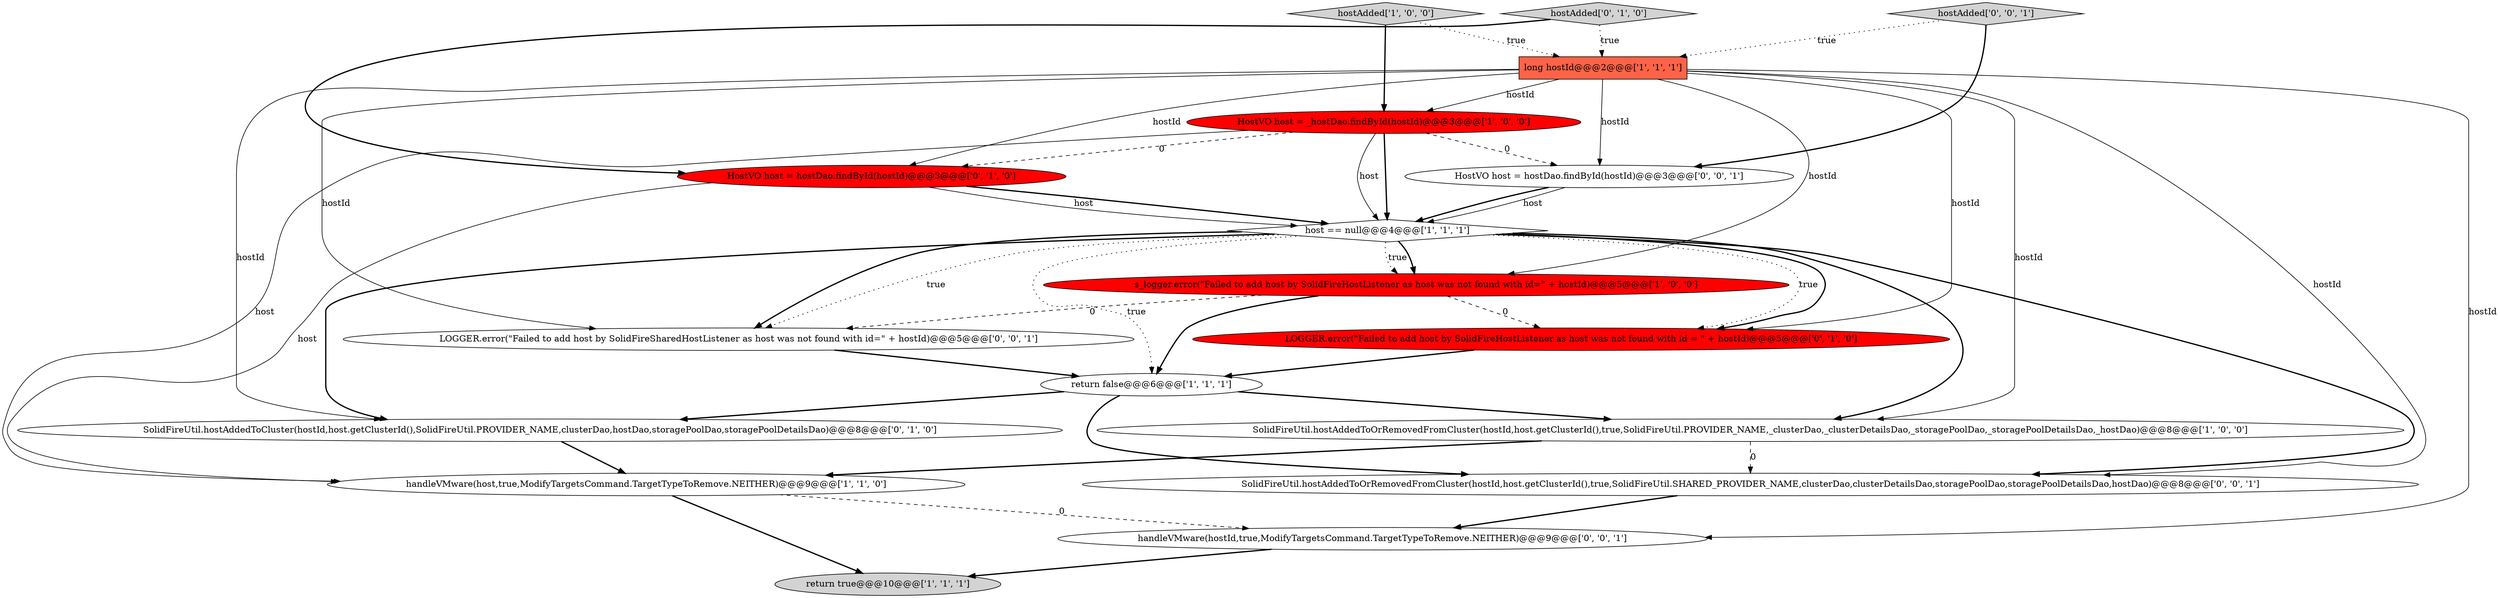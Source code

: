 digraph {
9 [style = filled, label = "SolidFireUtil.hostAddedToCluster(hostId,host.getClusterId(),SolidFireUtil.PROVIDER_NAME,clusterDao,hostDao,storagePoolDao,storagePoolDetailsDao)@@@8@@@['0', '1', '0']", fillcolor = white, shape = ellipse image = "AAA0AAABBB2BBB"];
4 [style = filled, label = "return true@@@10@@@['1', '1', '1']", fillcolor = lightgray, shape = ellipse image = "AAA0AAABBB1BBB"];
15 [style = filled, label = "SolidFireUtil.hostAddedToOrRemovedFromCluster(hostId,host.getClusterId(),true,SolidFireUtil.SHARED_PROVIDER_NAME,clusterDao,clusterDetailsDao,storagePoolDao,storagePoolDetailsDao,hostDao)@@@8@@@['0', '0', '1']", fillcolor = white, shape = ellipse image = "AAA0AAABBB3BBB"];
13 [style = filled, label = "handleVMware(hostId,true,ModifyTargetsCommand.TargetTypeToRemove.NEITHER)@@@9@@@['0', '0', '1']", fillcolor = white, shape = ellipse image = "AAA0AAABBB3BBB"];
2 [style = filled, label = "host == null@@@4@@@['1', '1', '1']", fillcolor = white, shape = diamond image = "AAA0AAABBB1BBB"];
7 [style = filled, label = "hostAdded['1', '0', '0']", fillcolor = lightgray, shape = diamond image = "AAA0AAABBB1BBB"];
5 [style = filled, label = "HostVO host = _hostDao.findById(hostId)@@@3@@@['1', '0', '0']", fillcolor = red, shape = ellipse image = "AAA1AAABBB1BBB"];
1 [style = filled, label = "long hostId@@@2@@@['1', '1', '1']", fillcolor = tomato, shape = box image = "AAA0AAABBB1BBB"];
6 [style = filled, label = "return false@@@6@@@['1', '1', '1']", fillcolor = white, shape = ellipse image = "AAA0AAABBB1BBB"];
8 [style = filled, label = "s_logger.error(\"Failed to add host by SolidFireHostListener as host was not found with id=\" + hostId)@@@5@@@['1', '0', '0']", fillcolor = red, shape = ellipse image = "AAA1AAABBB1BBB"];
3 [style = filled, label = "SolidFireUtil.hostAddedToOrRemovedFromCluster(hostId,host.getClusterId(),true,SolidFireUtil.PROVIDER_NAME,_clusterDao,_clusterDetailsDao,_storagePoolDao,_storagePoolDetailsDao,_hostDao)@@@8@@@['1', '0', '0']", fillcolor = white, shape = ellipse image = "AAA0AAABBB1BBB"];
0 [style = filled, label = "handleVMware(host,true,ModifyTargetsCommand.TargetTypeToRemove.NEITHER)@@@9@@@['1', '1', '0']", fillcolor = white, shape = ellipse image = "AAA0AAABBB1BBB"];
10 [style = filled, label = "LOGGER.error(\"Failed to add host by SolidFireHostListener as host was not found with id = \" + hostId)@@@5@@@['0', '1', '0']", fillcolor = red, shape = ellipse image = "AAA1AAABBB2BBB"];
14 [style = filled, label = "LOGGER.error(\"Failed to add host by SolidFireSharedHostListener as host was not found with id=\" + hostId)@@@5@@@['0', '0', '1']", fillcolor = white, shape = ellipse image = "AAA0AAABBB3BBB"];
16 [style = filled, label = "hostAdded['0', '0', '1']", fillcolor = lightgray, shape = diamond image = "AAA0AAABBB3BBB"];
12 [style = filled, label = "HostVO host = hostDao.findById(hostId)@@@3@@@['0', '1', '0']", fillcolor = red, shape = ellipse image = "AAA1AAABBB2BBB"];
17 [style = filled, label = "HostVO host = hostDao.findById(hostId)@@@3@@@['0', '0', '1']", fillcolor = white, shape = ellipse image = "AAA0AAABBB3BBB"];
11 [style = filled, label = "hostAdded['0', '1', '0']", fillcolor = lightgray, shape = diamond image = "AAA0AAABBB2BBB"];
2->10 [style = dotted, label="true"];
6->3 [style = bold, label=""];
15->13 [style = bold, label=""];
1->9 [style = solid, label="hostId"];
5->12 [style = dashed, label="0"];
8->10 [style = dashed, label="0"];
12->2 [style = solid, label="host"];
9->0 [style = bold, label=""];
11->1 [style = dotted, label="true"];
2->3 [style = bold, label=""];
1->5 [style = solid, label="hostId"];
5->0 [style = solid, label="host"];
1->14 [style = solid, label="hostId"];
8->6 [style = bold, label=""];
11->12 [style = bold, label=""];
2->9 [style = bold, label=""];
16->17 [style = bold, label=""];
8->14 [style = dashed, label="0"];
2->10 [style = bold, label=""];
5->2 [style = solid, label="host"];
10->6 [style = bold, label=""];
12->0 [style = solid, label="host"];
3->0 [style = bold, label=""];
6->15 [style = bold, label=""];
1->12 [style = solid, label="hostId"];
1->3 [style = solid, label="hostId"];
5->2 [style = bold, label=""];
7->5 [style = bold, label=""];
12->2 [style = bold, label=""];
5->17 [style = dashed, label="0"];
1->17 [style = solid, label="hostId"];
17->2 [style = bold, label=""];
16->1 [style = dotted, label="true"];
1->15 [style = solid, label="hostId"];
0->4 [style = bold, label=""];
2->6 [style = dotted, label="true"];
17->2 [style = solid, label="host"];
2->14 [style = bold, label=""];
2->15 [style = bold, label=""];
0->13 [style = dashed, label="0"];
3->15 [style = dashed, label="0"];
1->13 [style = solid, label="hostId"];
2->14 [style = dotted, label="true"];
6->9 [style = bold, label=""];
7->1 [style = dotted, label="true"];
14->6 [style = bold, label=""];
2->8 [style = dotted, label="true"];
1->10 [style = solid, label="hostId"];
2->8 [style = bold, label=""];
1->8 [style = solid, label="hostId"];
13->4 [style = bold, label=""];
}
